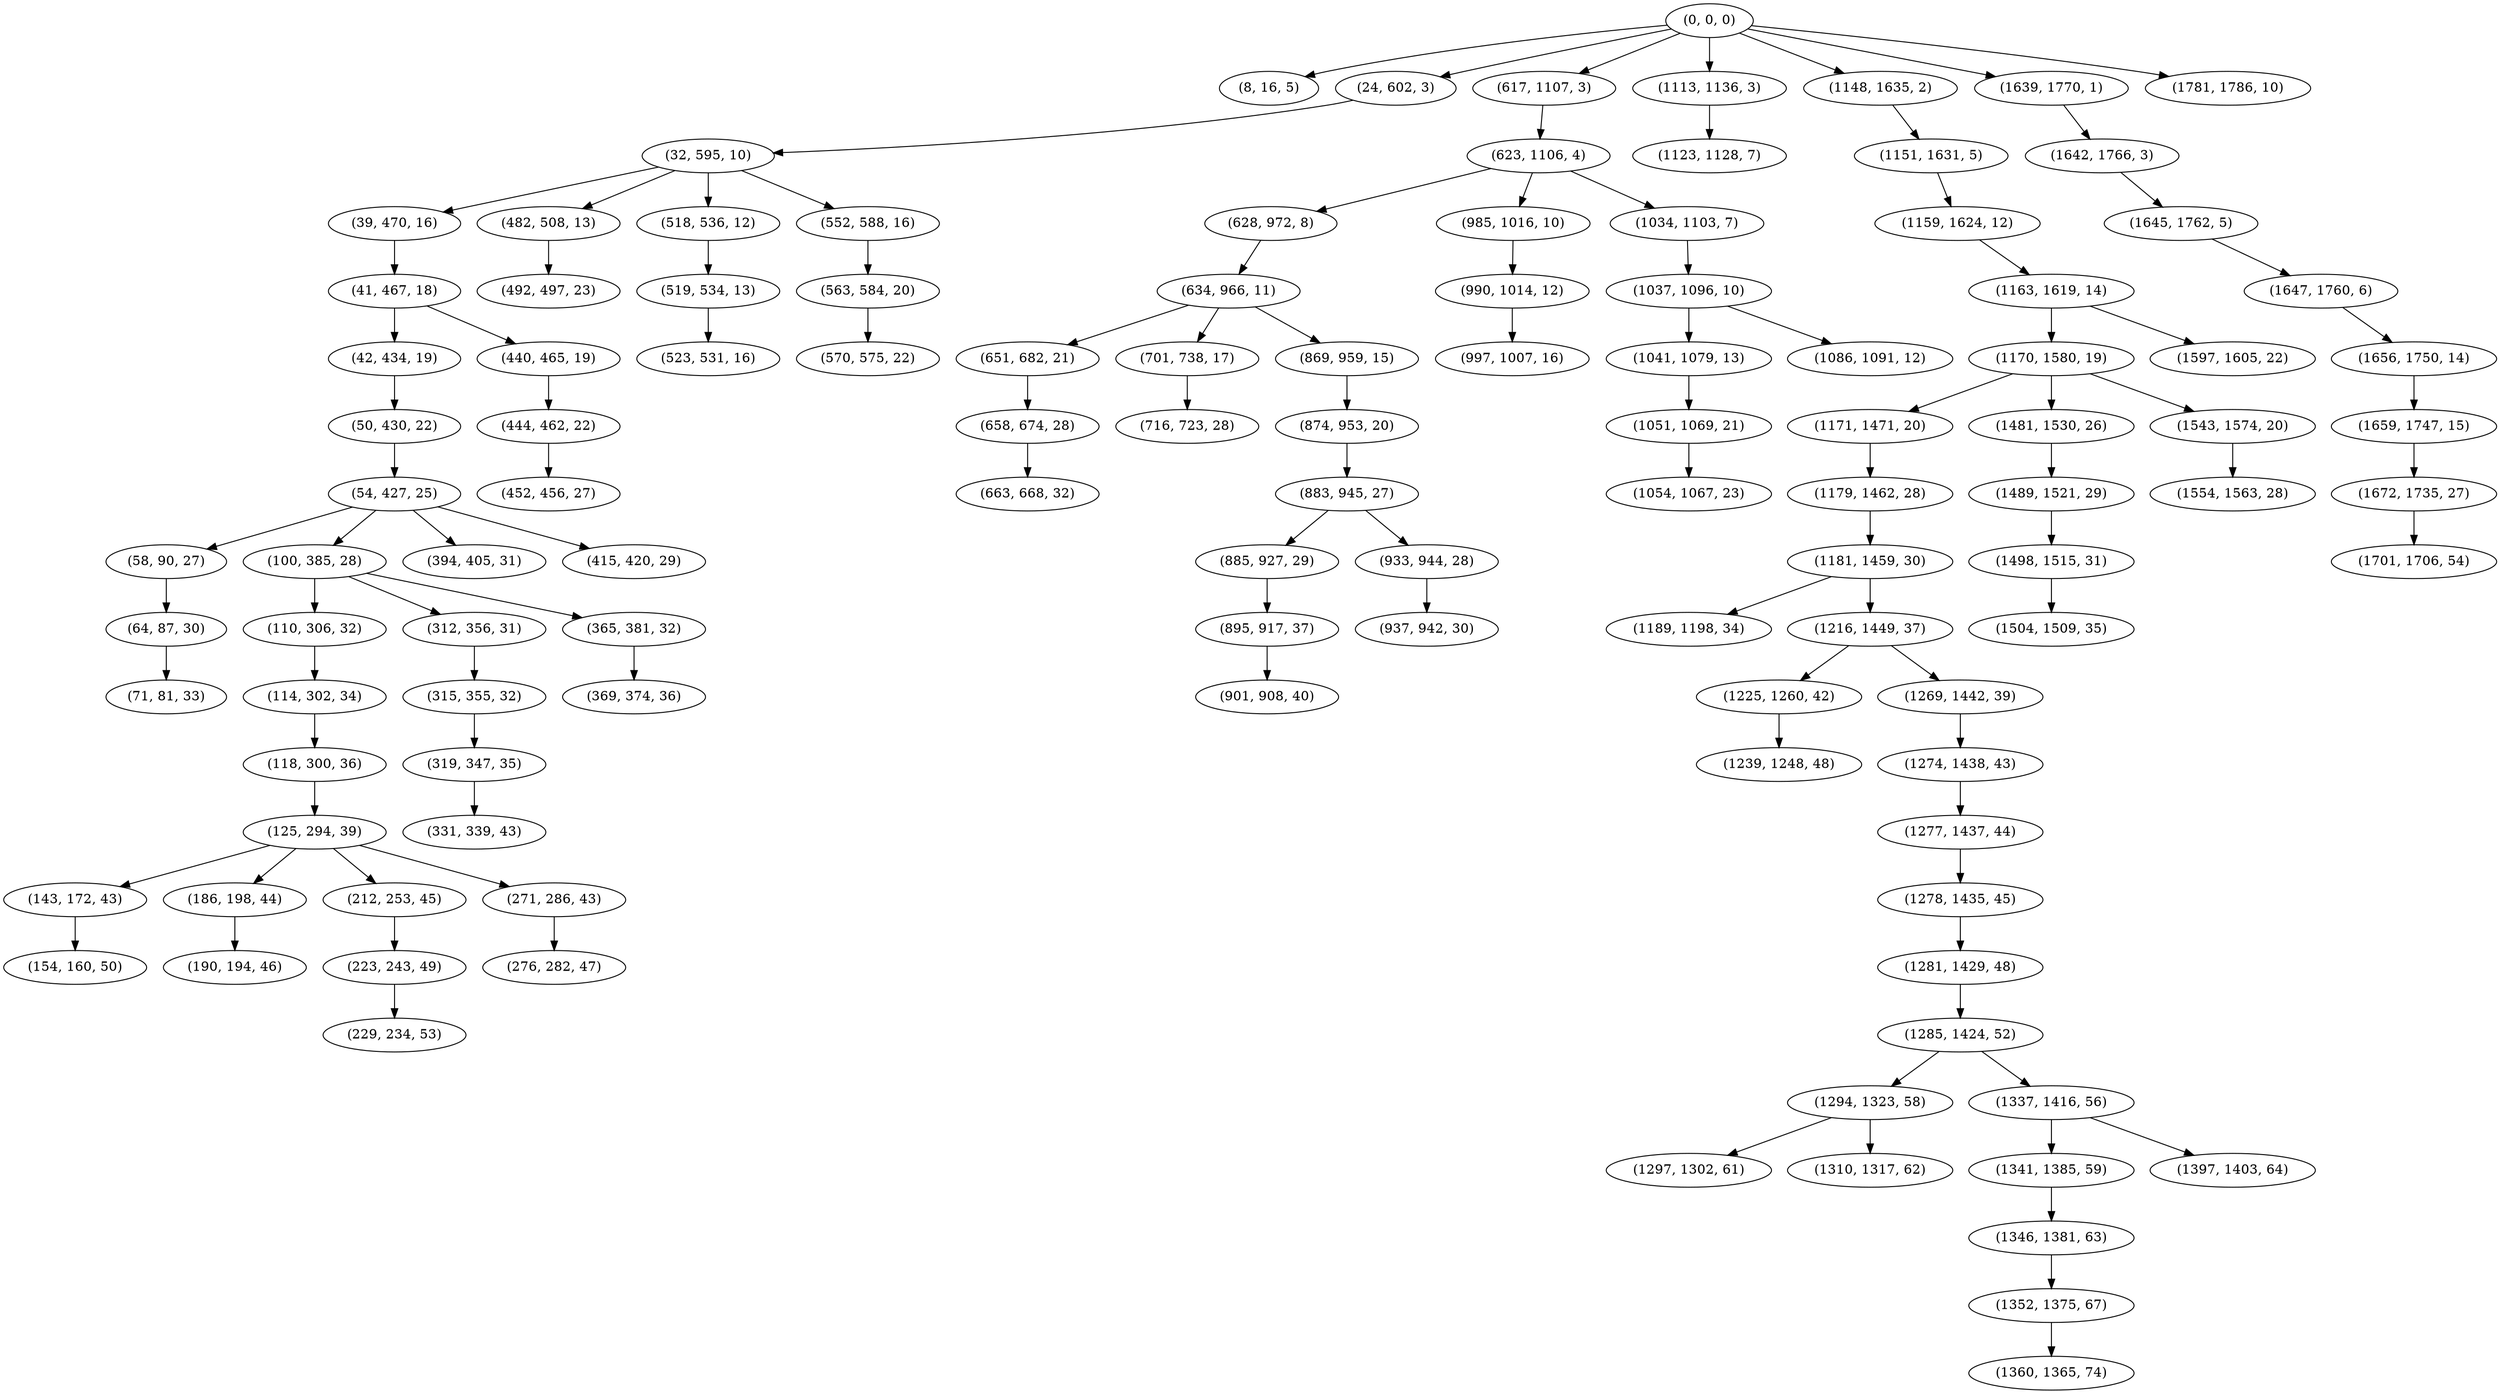 digraph tree {
    "(0, 0, 0)";
    "(8, 16, 5)";
    "(24, 602, 3)";
    "(32, 595, 10)";
    "(39, 470, 16)";
    "(41, 467, 18)";
    "(42, 434, 19)";
    "(50, 430, 22)";
    "(54, 427, 25)";
    "(58, 90, 27)";
    "(64, 87, 30)";
    "(71, 81, 33)";
    "(100, 385, 28)";
    "(110, 306, 32)";
    "(114, 302, 34)";
    "(118, 300, 36)";
    "(125, 294, 39)";
    "(143, 172, 43)";
    "(154, 160, 50)";
    "(186, 198, 44)";
    "(190, 194, 46)";
    "(212, 253, 45)";
    "(223, 243, 49)";
    "(229, 234, 53)";
    "(271, 286, 43)";
    "(276, 282, 47)";
    "(312, 356, 31)";
    "(315, 355, 32)";
    "(319, 347, 35)";
    "(331, 339, 43)";
    "(365, 381, 32)";
    "(369, 374, 36)";
    "(394, 405, 31)";
    "(415, 420, 29)";
    "(440, 465, 19)";
    "(444, 462, 22)";
    "(452, 456, 27)";
    "(482, 508, 13)";
    "(492, 497, 23)";
    "(518, 536, 12)";
    "(519, 534, 13)";
    "(523, 531, 16)";
    "(552, 588, 16)";
    "(563, 584, 20)";
    "(570, 575, 22)";
    "(617, 1107, 3)";
    "(623, 1106, 4)";
    "(628, 972, 8)";
    "(634, 966, 11)";
    "(651, 682, 21)";
    "(658, 674, 28)";
    "(663, 668, 32)";
    "(701, 738, 17)";
    "(716, 723, 28)";
    "(869, 959, 15)";
    "(874, 953, 20)";
    "(883, 945, 27)";
    "(885, 927, 29)";
    "(895, 917, 37)";
    "(901, 908, 40)";
    "(933, 944, 28)";
    "(937, 942, 30)";
    "(985, 1016, 10)";
    "(990, 1014, 12)";
    "(997, 1007, 16)";
    "(1034, 1103, 7)";
    "(1037, 1096, 10)";
    "(1041, 1079, 13)";
    "(1051, 1069, 21)";
    "(1054, 1067, 23)";
    "(1086, 1091, 12)";
    "(1113, 1136, 3)";
    "(1123, 1128, 7)";
    "(1148, 1635, 2)";
    "(1151, 1631, 5)";
    "(1159, 1624, 12)";
    "(1163, 1619, 14)";
    "(1170, 1580, 19)";
    "(1171, 1471, 20)";
    "(1179, 1462, 28)";
    "(1181, 1459, 30)";
    "(1189, 1198, 34)";
    "(1216, 1449, 37)";
    "(1225, 1260, 42)";
    "(1239, 1248, 48)";
    "(1269, 1442, 39)";
    "(1274, 1438, 43)";
    "(1277, 1437, 44)";
    "(1278, 1435, 45)";
    "(1281, 1429, 48)";
    "(1285, 1424, 52)";
    "(1294, 1323, 58)";
    "(1297, 1302, 61)";
    "(1310, 1317, 62)";
    "(1337, 1416, 56)";
    "(1341, 1385, 59)";
    "(1346, 1381, 63)";
    "(1352, 1375, 67)";
    "(1360, 1365, 74)";
    "(1397, 1403, 64)";
    "(1481, 1530, 26)";
    "(1489, 1521, 29)";
    "(1498, 1515, 31)";
    "(1504, 1509, 35)";
    "(1543, 1574, 20)";
    "(1554, 1563, 28)";
    "(1597, 1605, 22)";
    "(1639, 1770, 1)";
    "(1642, 1766, 3)";
    "(1645, 1762, 5)";
    "(1647, 1760, 6)";
    "(1656, 1750, 14)";
    "(1659, 1747, 15)";
    "(1672, 1735, 27)";
    "(1701, 1706, 54)";
    "(1781, 1786, 10)";
    "(0, 0, 0)" -> "(8, 16, 5)";
    "(0, 0, 0)" -> "(24, 602, 3)";
    "(0, 0, 0)" -> "(617, 1107, 3)";
    "(0, 0, 0)" -> "(1113, 1136, 3)";
    "(0, 0, 0)" -> "(1148, 1635, 2)";
    "(0, 0, 0)" -> "(1639, 1770, 1)";
    "(0, 0, 0)" -> "(1781, 1786, 10)";
    "(24, 602, 3)" -> "(32, 595, 10)";
    "(32, 595, 10)" -> "(39, 470, 16)";
    "(32, 595, 10)" -> "(482, 508, 13)";
    "(32, 595, 10)" -> "(518, 536, 12)";
    "(32, 595, 10)" -> "(552, 588, 16)";
    "(39, 470, 16)" -> "(41, 467, 18)";
    "(41, 467, 18)" -> "(42, 434, 19)";
    "(41, 467, 18)" -> "(440, 465, 19)";
    "(42, 434, 19)" -> "(50, 430, 22)";
    "(50, 430, 22)" -> "(54, 427, 25)";
    "(54, 427, 25)" -> "(58, 90, 27)";
    "(54, 427, 25)" -> "(100, 385, 28)";
    "(54, 427, 25)" -> "(394, 405, 31)";
    "(54, 427, 25)" -> "(415, 420, 29)";
    "(58, 90, 27)" -> "(64, 87, 30)";
    "(64, 87, 30)" -> "(71, 81, 33)";
    "(100, 385, 28)" -> "(110, 306, 32)";
    "(100, 385, 28)" -> "(312, 356, 31)";
    "(100, 385, 28)" -> "(365, 381, 32)";
    "(110, 306, 32)" -> "(114, 302, 34)";
    "(114, 302, 34)" -> "(118, 300, 36)";
    "(118, 300, 36)" -> "(125, 294, 39)";
    "(125, 294, 39)" -> "(143, 172, 43)";
    "(125, 294, 39)" -> "(186, 198, 44)";
    "(125, 294, 39)" -> "(212, 253, 45)";
    "(125, 294, 39)" -> "(271, 286, 43)";
    "(143, 172, 43)" -> "(154, 160, 50)";
    "(186, 198, 44)" -> "(190, 194, 46)";
    "(212, 253, 45)" -> "(223, 243, 49)";
    "(223, 243, 49)" -> "(229, 234, 53)";
    "(271, 286, 43)" -> "(276, 282, 47)";
    "(312, 356, 31)" -> "(315, 355, 32)";
    "(315, 355, 32)" -> "(319, 347, 35)";
    "(319, 347, 35)" -> "(331, 339, 43)";
    "(365, 381, 32)" -> "(369, 374, 36)";
    "(440, 465, 19)" -> "(444, 462, 22)";
    "(444, 462, 22)" -> "(452, 456, 27)";
    "(482, 508, 13)" -> "(492, 497, 23)";
    "(518, 536, 12)" -> "(519, 534, 13)";
    "(519, 534, 13)" -> "(523, 531, 16)";
    "(552, 588, 16)" -> "(563, 584, 20)";
    "(563, 584, 20)" -> "(570, 575, 22)";
    "(617, 1107, 3)" -> "(623, 1106, 4)";
    "(623, 1106, 4)" -> "(628, 972, 8)";
    "(623, 1106, 4)" -> "(985, 1016, 10)";
    "(623, 1106, 4)" -> "(1034, 1103, 7)";
    "(628, 972, 8)" -> "(634, 966, 11)";
    "(634, 966, 11)" -> "(651, 682, 21)";
    "(634, 966, 11)" -> "(701, 738, 17)";
    "(634, 966, 11)" -> "(869, 959, 15)";
    "(651, 682, 21)" -> "(658, 674, 28)";
    "(658, 674, 28)" -> "(663, 668, 32)";
    "(701, 738, 17)" -> "(716, 723, 28)";
    "(869, 959, 15)" -> "(874, 953, 20)";
    "(874, 953, 20)" -> "(883, 945, 27)";
    "(883, 945, 27)" -> "(885, 927, 29)";
    "(883, 945, 27)" -> "(933, 944, 28)";
    "(885, 927, 29)" -> "(895, 917, 37)";
    "(895, 917, 37)" -> "(901, 908, 40)";
    "(933, 944, 28)" -> "(937, 942, 30)";
    "(985, 1016, 10)" -> "(990, 1014, 12)";
    "(990, 1014, 12)" -> "(997, 1007, 16)";
    "(1034, 1103, 7)" -> "(1037, 1096, 10)";
    "(1037, 1096, 10)" -> "(1041, 1079, 13)";
    "(1037, 1096, 10)" -> "(1086, 1091, 12)";
    "(1041, 1079, 13)" -> "(1051, 1069, 21)";
    "(1051, 1069, 21)" -> "(1054, 1067, 23)";
    "(1113, 1136, 3)" -> "(1123, 1128, 7)";
    "(1148, 1635, 2)" -> "(1151, 1631, 5)";
    "(1151, 1631, 5)" -> "(1159, 1624, 12)";
    "(1159, 1624, 12)" -> "(1163, 1619, 14)";
    "(1163, 1619, 14)" -> "(1170, 1580, 19)";
    "(1163, 1619, 14)" -> "(1597, 1605, 22)";
    "(1170, 1580, 19)" -> "(1171, 1471, 20)";
    "(1170, 1580, 19)" -> "(1481, 1530, 26)";
    "(1170, 1580, 19)" -> "(1543, 1574, 20)";
    "(1171, 1471, 20)" -> "(1179, 1462, 28)";
    "(1179, 1462, 28)" -> "(1181, 1459, 30)";
    "(1181, 1459, 30)" -> "(1189, 1198, 34)";
    "(1181, 1459, 30)" -> "(1216, 1449, 37)";
    "(1216, 1449, 37)" -> "(1225, 1260, 42)";
    "(1216, 1449, 37)" -> "(1269, 1442, 39)";
    "(1225, 1260, 42)" -> "(1239, 1248, 48)";
    "(1269, 1442, 39)" -> "(1274, 1438, 43)";
    "(1274, 1438, 43)" -> "(1277, 1437, 44)";
    "(1277, 1437, 44)" -> "(1278, 1435, 45)";
    "(1278, 1435, 45)" -> "(1281, 1429, 48)";
    "(1281, 1429, 48)" -> "(1285, 1424, 52)";
    "(1285, 1424, 52)" -> "(1294, 1323, 58)";
    "(1285, 1424, 52)" -> "(1337, 1416, 56)";
    "(1294, 1323, 58)" -> "(1297, 1302, 61)";
    "(1294, 1323, 58)" -> "(1310, 1317, 62)";
    "(1337, 1416, 56)" -> "(1341, 1385, 59)";
    "(1337, 1416, 56)" -> "(1397, 1403, 64)";
    "(1341, 1385, 59)" -> "(1346, 1381, 63)";
    "(1346, 1381, 63)" -> "(1352, 1375, 67)";
    "(1352, 1375, 67)" -> "(1360, 1365, 74)";
    "(1481, 1530, 26)" -> "(1489, 1521, 29)";
    "(1489, 1521, 29)" -> "(1498, 1515, 31)";
    "(1498, 1515, 31)" -> "(1504, 1509, 35)";
    "(1543, 1574, 20)" -> "(1554, 1563, 28)";
    "(1639, 1770, 1)" -> "(1642, 1766, 3)";
    "(1642, 1766, 3)" -> "(1645, 1762, 5)";
    "(1645, 1762, 5)" -> "(1647, 1760, 6)";
    "(1647, 1760, 6)" -> "(1656, 1750, 14)";
    "(1656, 1750, 14)" -> "(1659, 1747, 15)";
    "(1659, 1747, 15)" -> "(1672, 1735, 27)";
    "(1672, 1735, 27)" -> "(1701, 1706, 54)";
}
